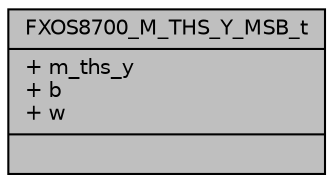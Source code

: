 digraph "FXOS8700_M_THS_Y_MSB_t"
{
  edge [fontname="Helvetica",fontsize="10",labelfontname="Helvetica",labelfontsize="10"];
  node [fontname="Helvetica",fontsize="10",shape=record];
  Node1 [label="{FXOS8700_M_THS_Y_MSB_t\n|+ m_ths_y\l+ b\l+ w\l|}",height=0.2,width=0.4,color="black", fillcolor="grey75", style="filled", fontcolor="black"];
}
